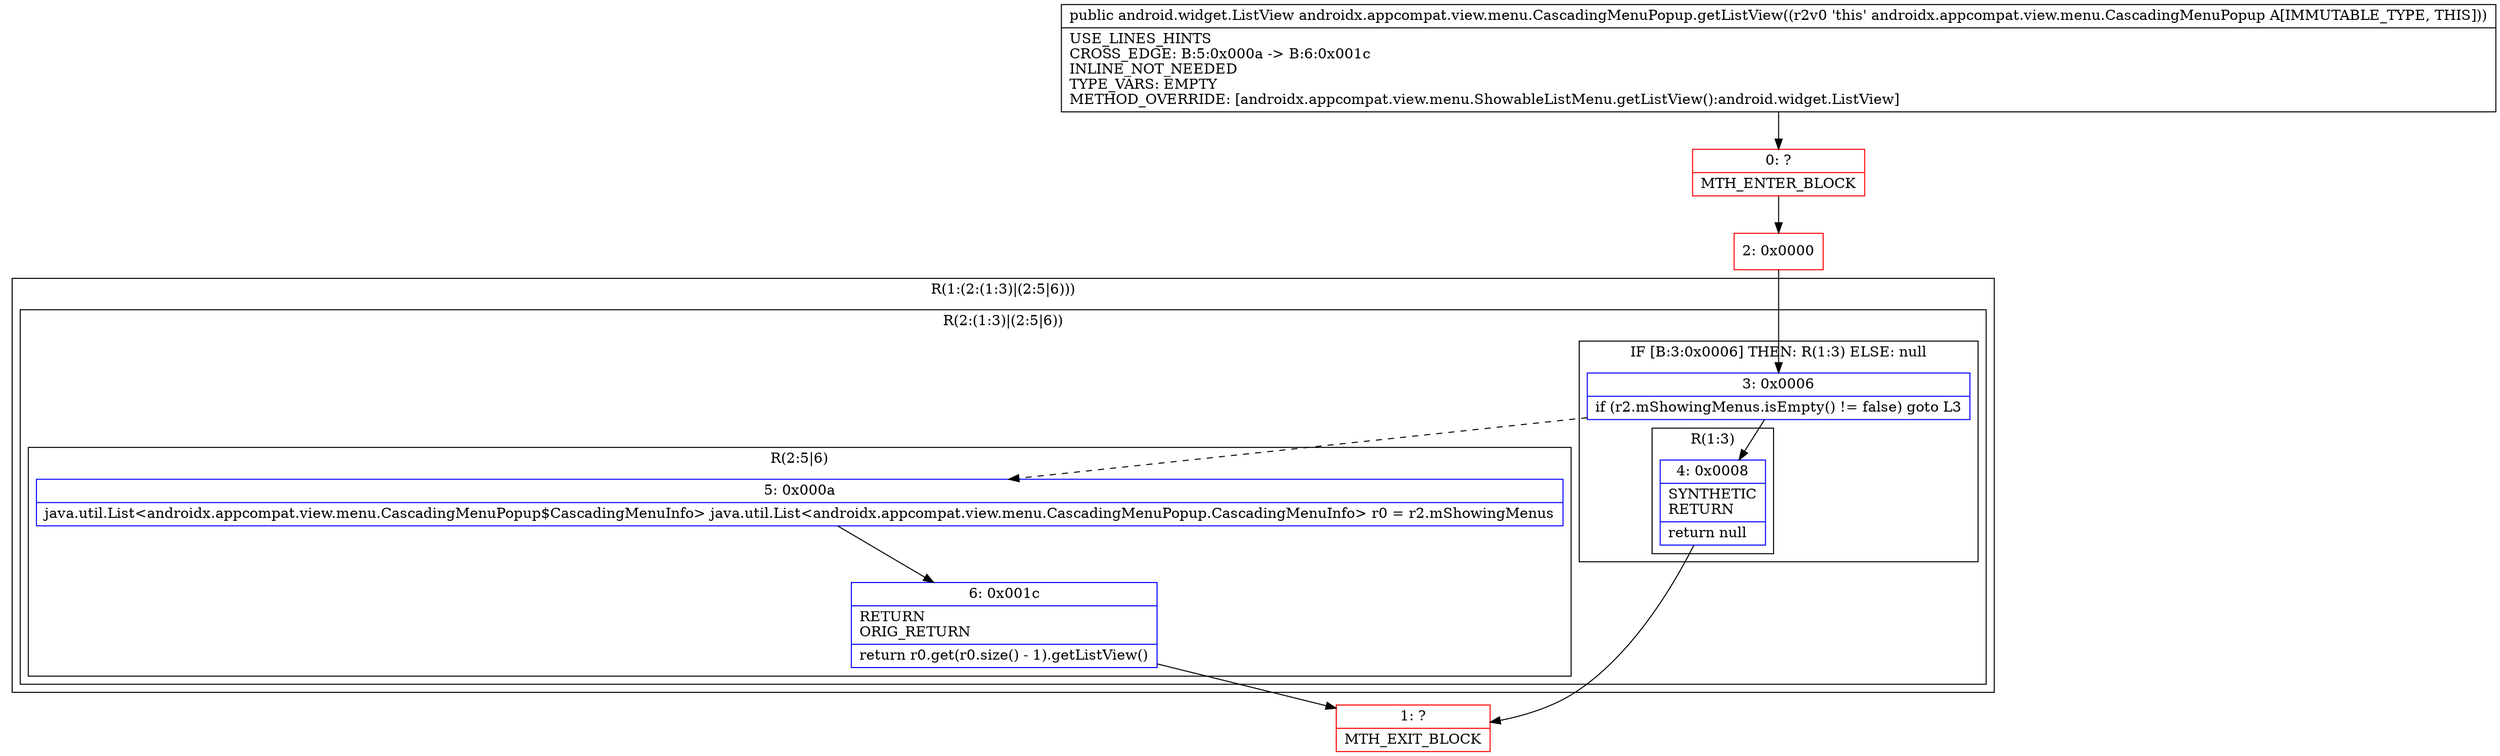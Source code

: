 digraph "CFG forandroidx.appcompat.view.menu.CascadingMenuPopup.getListView()Landroid\/widget\/ListView;" {
subgraph cluster_Region_566286206 {
label = "R(1:(2:(1:3)|(2:5|6)))";
node [shape=record,color=blue];
subgraph cluster_Region_1710673168 {
label = "R(2:(1:3)|(2:5|6))";
node [shape=record,color=blue];
subgraph cluster_IfRegion_1749728536 {
label = "IF [B:3:0x0006] THEN: R(1:3) ELSE: null";
node [shape=record,color=blue];
Node_3 [shape=record,label="{3\:\ 0x0006|if (r2.mShowingMenus.isEmpty() != false) goto L3\l}"];
subgraph cluster_Region_260081471 {
label = "R(1:3)";
node [shape=record,color=blue];
Node_4 [shape=record,label="{4\:\ 0x0008|SYNTHETIC\lRETURN\l|return null\l}"];
}
}
subgraph cluster_Region_1198635966 {
label = "R(2:5|6)";
node [shape=record,color=blue];
Node_5 [shape=record,label="{5\:\ 0x000a|java.util.List\<androidx.appcompat.view.menu.CascadingMenuPopup$CascadingMenuInfo\> java.util.List\<androidx.appcompat.view.menu.CascadingMenuPopup.CascadingMenuInfo\> r0 = r2.mShowingMenus\l}"];
Node_6 [shape=record,label="{6\:\ 0x001c|RETURN\lORIG_RETURN\l|return r0.get(r0.size() \- 1).getListView()\l}"];
}
}
}
Node_0 [shape=record,color=red,label="{0\:\ ?|MTH_ENTER_BLOCK\l}"];
Node_2 [shape=record,color=red,label="{2\:\ 0x0000}"];
Node_1 [shape=record,color=red,label="{1\:\ ?|MTH_EXIT_BLOCK\l}"];
MethodNode[shape=record,label="{public android.widget.ListView androidx.appcompat.view.menu.CascadingMenuPopup.getListView((r2v0 'this' androidx.appcompat.view.menu.CascadingMenuPopup A[IMMUTABLE_TYPE, THIS]))  | USE_LINES_HINTS\lCROSS_EDGE: B:5:0x000a \-\> B:6:0x001c\lINLINE_NOT_NEEDED\lTYPE_VARS: EMPTY\lMETHOD_OVERRIDE: [androidx.appcompat.view.menu.ShowableListMenu.getListView():android.widget.ListView]\l}"];
MethodNode -> Node_0;Node_3 -> Node_4;
Node_3 -> Node_5[style=dashed];
Node_4 -> Node_1;
Node_5 -> Node_6;
Node_6 -> Node_1;
Node_0 -> Node_2;
Node_2 -> Node_3;
}


